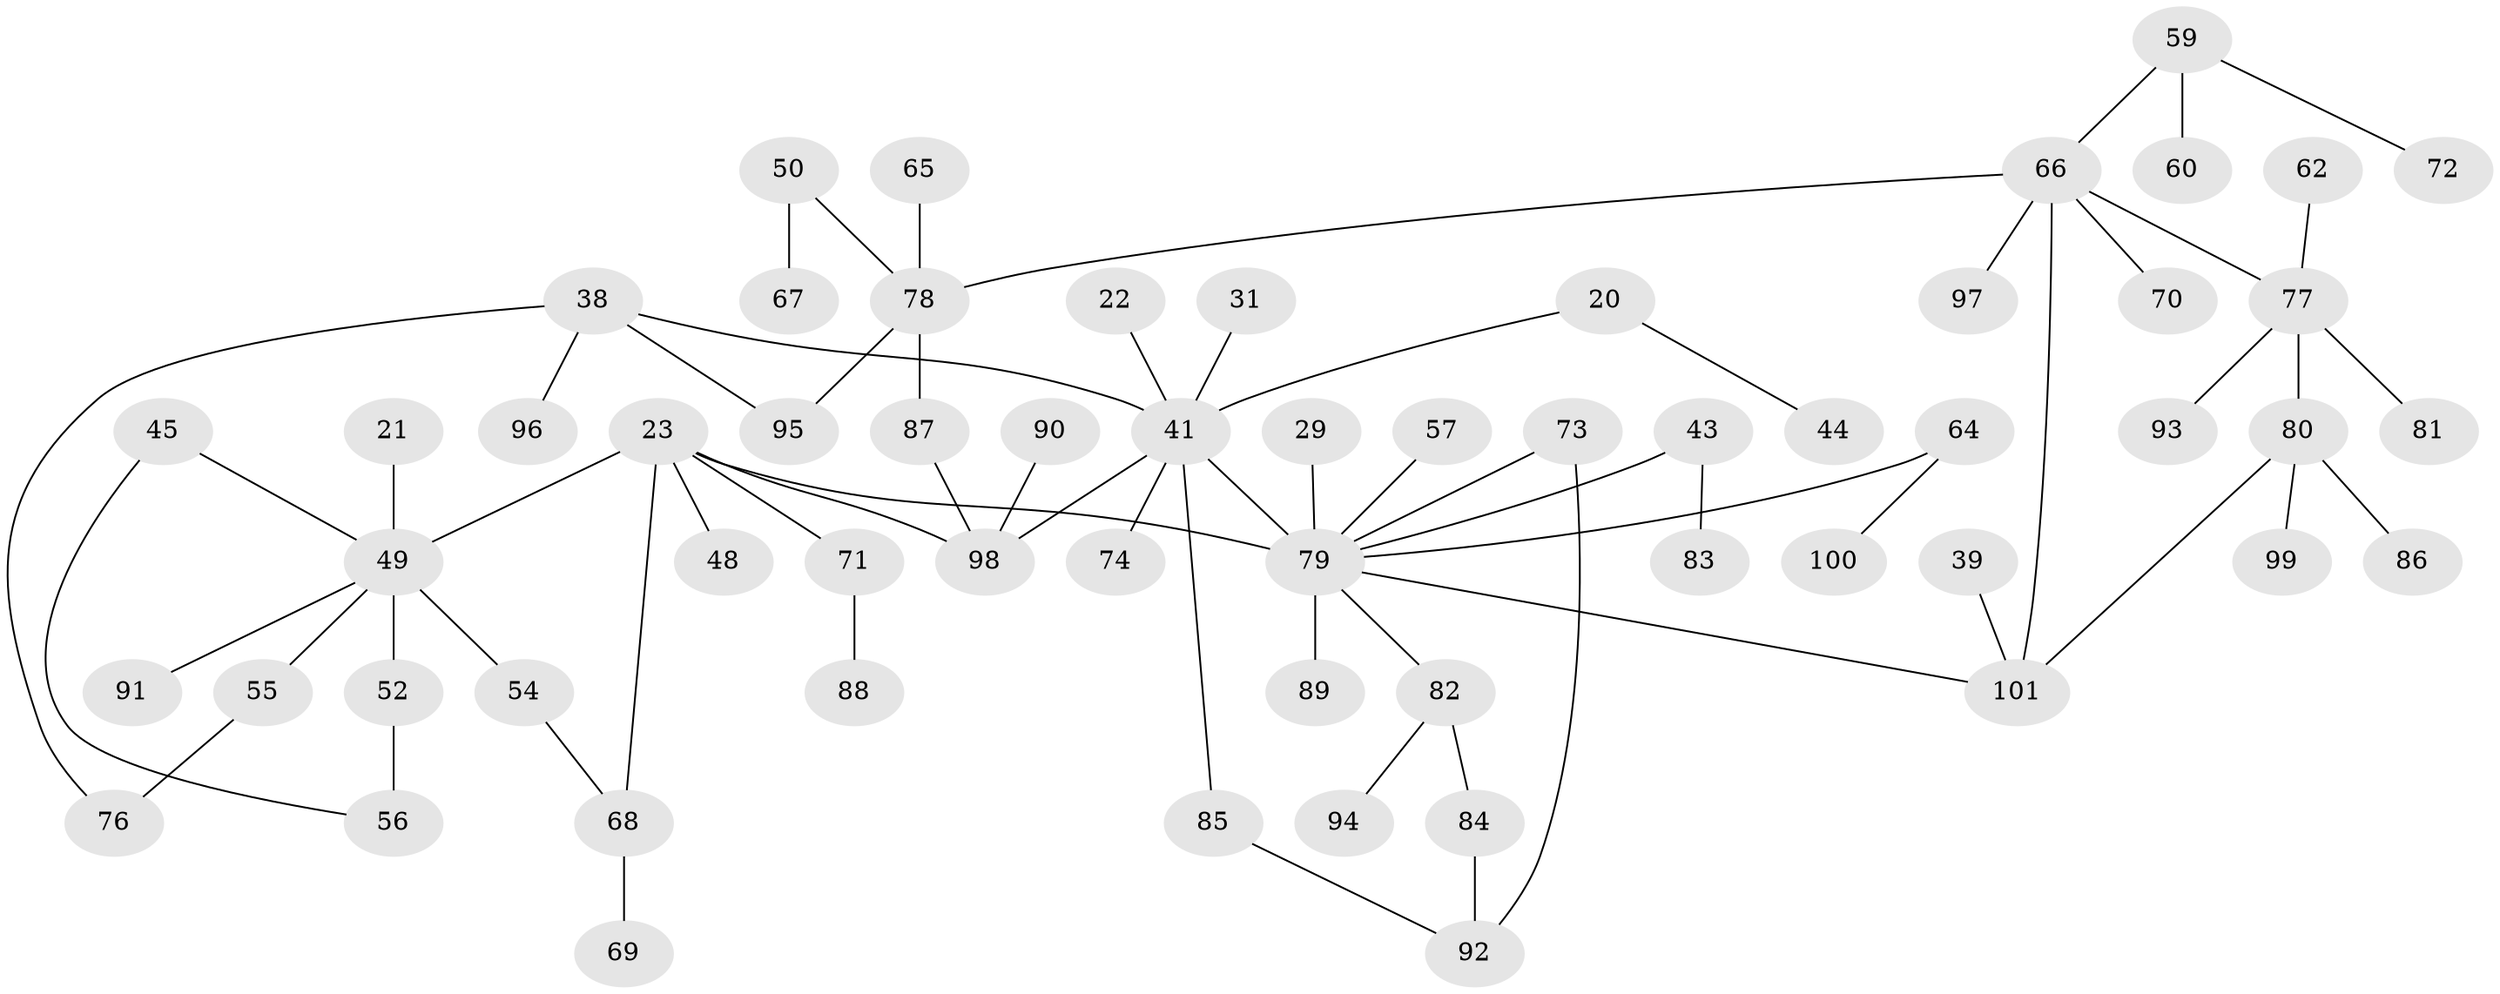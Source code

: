 // original degree distribution, {6: 0.0297029702970297, 3: 0.19801980198019803, 5: 0.039603960396039604, 9: 0.009900990099009901, 2: 0.31683168316831684, 4: 0.0594059405940594, 1: 0.3465346534653465}
// Generated by graph-tools (version 1.1) at 2025/44/03/04/25 21:44:46]
// undirected, 60 vertices, 68 edges
graph export_dot {
graph [start="1"]
  node [color=gray90,style=filled];
  20;
  21;
  22;
  23 [super="+5"];
  29;
  31;
  38 [super="+11"];
  39;
  41 [super="+37+15"];
  43;
  44;
  45;
  48;
  49 [super="+16+12"];
  50;
  52;
  54;
  55;
  56;
  57;
  59 [super="+53+58"];
  60;
  62;
  64;
  65;
  66 [super="+19+30+47+46"];
  67;
  68 [super="+26+63"];
  69;
  70;
  71 [super="+27+51"];
  72;
  73 [super="+42"];
  74;
  76;
  77 [super="+32+61"];
  78 [super="+36"];
  79 [super="+33+25+75"];
  80 [super="+17"];
  81;
  82 [super="+28"];
  83;
  84;
  85;
  86;
  87;
  88;
  89;
  90;
  91;
  92;
  93;
  94;
  95;
  96;
  97;
  98 [super="+40"];
  99;
  100;
  101 [super="+3"];
  20 -- 44;
  20 -- 41;
  21 -- 49;
  22 -- 41;
  23 -- 49 [weight=2];
  23 -- 48;
  23 -- 68 [weight=2];
  23 -- 71 [weight=2];
  23 -- 79 [weight=3];
  23 -- 98;
  29 -- 79;
  31 -- 41;
  38 -- 96;
  38 -- 95;
  38 -- 41;
  38 -- 76;
  39 -- 101;
  41 -- 85;
  41 -- 74;
  41 -- 79 [weight=2];
  41 -- 98;
  43 -- 83;
  43 -- 79;
  45 -- 56;
  45 -- 49;
  49 -- 54;
  49 -- 52;
  49 -- 55;
  49 -- 91;
  50 -- 67;
  50 -- 78;
  52 -- 56;
  54 -- 68;
  55 -- 76;
  57 -- 79;
  59 -- 72;
  59 -- 66;
  59 -- 60;
  62 -- 77;
  64 -- 100;
  64 -- 79;
  65 -- 78;
  66 -- 97;
  66 -- 101;
  66 -- 70;
  66 -- 77;
  66 -- 78;
  68 -- 69;
  71 -- 88;
  73 -- 92;
  73 -- 79;
  77 -- 93;
  77 -- 80;
  77 -- 81;
  78 -- 87;
  78 -- 95;
  79 -- 89;
  79 -- 101;
  79 -- 82;
  80 -- 99;
  80 -- 101;
  80 -- 86;
  82 -- 84;
  82 -- 94;
  84 -- 92;
  85 -- 92;
  87 -- 98;
  90 -- 98;
}
